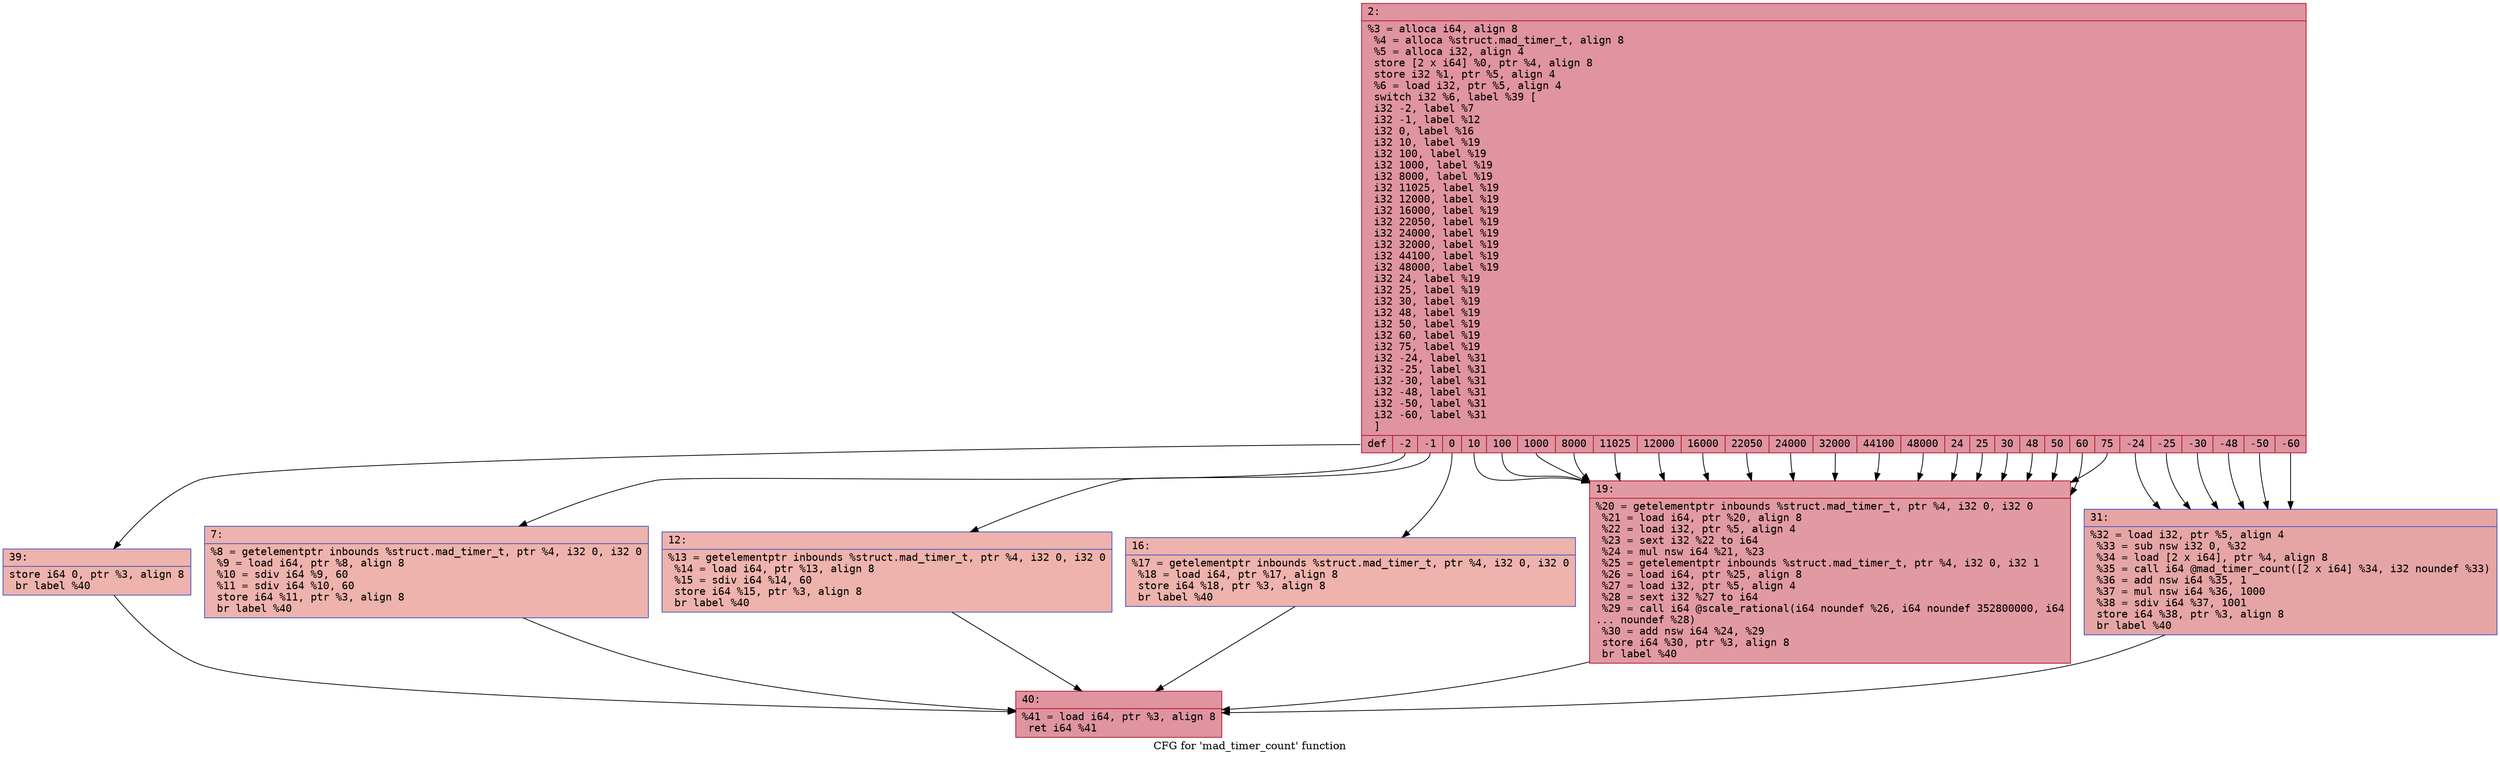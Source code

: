 digraph "CFG for 'mad_timer_count' function" {
	label="CFG for 'mad_timer_count' function";

	Node0x6000004bf020 [shape=record,color="#b70d28ff", style=filled, fillcolor="#b70d2870" fontname="Courier",label="{2:\l|  %3 = alloca i64, align 8\l  %4 = alloca %struct.mad_timer_t, align 8\l  %5 = alloca i32, align 4\l  store [2 x i64] %0, ptr %4, align 8\l  store i32 %1, ptr %5, align 4\l  %6 = load i32, ptr %5, align 4\l  switch i32 %6, label %39 [\l    i32 -2, label %7\l    i32 -1, label %12\l    i32 0, label %16\l    i32 10, label %19\l    i32 100, label %19\l    i32 1000, label %19\l    i32 8000, label %19\l    i32 11025, label %19\l    i32 12000, label %19\l    i32 16000, label %19\l    i32 22050, label %19\l    i32 24000, label %19\l    i32 32000, label %19\l    i32 44100, label %19\l    i32 48000, label %19\l    i32 24, label %19\l    i32 25, label %19\l    i32 30, label %19\l    i32 48, label %19\l    i32 50, label %19\l    i32 60, label %19\l    i32 75, label %19\l    i32 -24, label %31\l    i32 -25, label %31\l    i32 -30, label %31\l    i32 -48, label %31\l    i32 -50, label %31\l    i32 -60, label %31\l  ]\l|{<s0>def|<s1>-2|<s2>-1|<s3>0|<s4>10|<s5>100|<s6>1000|<s7>8000|<s8>11025|<s9>12000|<s10>16000|<s11>22050|<s12>24000|<s13>32000|<s14>44100|<s15>48000|<s16>24|<s17>25|<s18>30|<s19>48|<s20>50|<s21>60|<s22>75|<s23>-24|<s24>-25|<s25>-30|<s26>-48|<s27>-50|<s28>-60}}"];
	Node0x6000004bf020:s0 -> Node0x6000004bf200[tooltip="2 -> 39\nProbability 3.45%" ];
	Node0x6000004bf020:s1 -> Node0x6000004bf070[tooltip="2 -> 7\nProbability 3.45%" ];
	Node0x6000004bf020:s2 -> Node0x6000004bf0c0[tooltip="2 -> 12\nProbability 3.45%" ];
	Node0x6000004bf020:s3 -> Node0x6000004bf110[tooltip="2 -> 16\nProbability 3.45%" ];
	Node0x6000004bf020:s4 -> Node0x6000004bf160[tooltip="2 -> 19\nProbability 65.52%" ];
	Node0x6000004bf020:s5 -> Node0x6000004bf160[tooltip="2 -> 19\nProbability 65.52%" ];
	Node0x6000004bf020:s6 -> Node0x6000004bf160[tooltip="2 -> 19\nProbability 65.52%" ];
	Node0x6000004bf020:s7 -> Node0x6000004bf160[tooltip="2 -> 19\nProbability 65.52%" ];
	Node0x6000004bf020:s8 -> Node0x6000004bf160[tooltip="2 -> 19\nProbability 65.52%" ];
	Node0x6000004bf020:s9 -> Node0x6000004bf160[tooltip="2 -> 19\nProbability 65.52%" ];
	Node0x6000004bf020:s10 -> Node0x6000004bf160[tooltip="2 -> 19\nProbability 65.52%" ];
	Node0x6000004bf020:s11 -> Node0x6000004bf160[tooltip="2 -> 19\nProbability 65.52%" ];
	Node0x6000004bf020:s12 -> Node0x6000004bf160[tooltip="2 -> 19\nProbability 65.52%" ];
	Node0x6000004bf020:s13 -> Node0x6000004bf160[tooltip="2 -> 19\nProbability 65.52%" ];
	Node0x6000004bf020:s14 -> Node0x6000004bf160[tooltip="2 -> 19\nProbability 65.52%" ];
	Node0x6000004bf020:s15 -> Node0x6000004bf160[tooltip="2 -> 19\nProbability 65.52%" ];
	Node0x6000004bf020:s16 -> Node0x6000004bf160[tooltip="2 -> 19\nProbability 65.52%" ];
	Node0x6000004bf020:s17 -> Node0x6000004bf160[tooltip="2 -> 19\nProbability 65.52%" ];
	Node0x6000004bf020:s18 -> Node0x6000004bf160[tooltip="2 -> 19\nProbability 65.52%" ];
	Node0x6000004bf020:s19 -> Node0x6000004bf160[tooltip="2 -> 19\nProbability 65.52%" ];
	Node0x6000004bf020:s20 -> Node0x6000004bf160[tooltip="2 -> 19\nProbability 65.52%" ];
	Node0x6000004bf020:s21 -> Node0x6000004bf160[tooltip="2 -> 19\nProbability 65.52%" ];
	Node0x6000004bf020:s22 -> Node0x6000004bf160[tooltip="2 -> 19\nProbability 65.52%" ];
	Node0x6000004bf020:s23 -> Node0x6000004bf1b0[tooltip="2 -> 31\nProbability 20.69%" ];
	Node0x6000004bf020:s24 -> Node0x6000004bf1b0[tooltip="2 -> 31\nProbability 20.69%" ];
	Node0x6000004bf020:s25 -> Node0x6000004bf1b0[tooltip="2 -> 31\nProbability 20.69%" ];
	Node0x6000004bf020:s26 -> Node0x6000004bf1b0[tooltip="2 -> 31\nProbability 20.69%" ];
	Node0x6000004bf020:s27 -> Node0x6000004bf1b0[tooltip="2 -> 31\nProbability 20.69%" ];
	Node0x6000004bf020:s28 -> Node0x6000004bf1b0[tooltip="2 -> 31\nProbability 20.69%" ];
	Node0x6000004bf070 [shape=record,color="#3d50c3ff", style=filled, fillcolor="#d6524470" fontname="Courier",label="{7:\l|  %8 = getelementptr inbounds %struct.mad_timer_t, ptr %4, i32 0, i32 0\l  %9 = load i64, ptr %8, align 8\l  %10 = sdiv i64 %9, 60\l  %11 = sdiv i64 %10, 60\l  store i64 %11, ptr %3, align 8\l  br label %40\l}"];
	Node0x6000004bf070 -> Node0x6000004bf250[tooltip="7 -> 40\nProbability 100.00%" ];
	Node0x6000004bf0c0 [shape=record,color="#3d50c3ff", style=filled, fillcolor="#d6524470" fontname="Courier",label="{12:\l|  %13 = getelementptr inbounds %struct.mad_timer_t, ptr %4, i32 0, i32 0\l  %14 = load i64, ptr %13, align 8\l  %15 = sdiv i64 %14, 60\l  store i64 %15, ptr %3, align 8\l  br label %40\l}"];
	Node0x6000004bf0c0 -> Node0x6000004bf250[tooltip="12 -> 40\nProbability 100.00%" ];
	Node0x6000004bf110 [shape=record,color="#3d50c3ff", style=filled, fillcolor="#d6524470" fontname="Courier",label="{16:\l|  %17 = getelementptr inbounds %struct.mad_timer_t, ptr %4, i32 0, i32 0\l  %18 = load i64, ptr %17, align 8\l  store i64 %18, ptr %3, align 8\l  br label %40\l}"];
	Node0x6000004bf110 -> Node0x6000004bf250[tooltip="16 -> 40\nProbability 100.00%" ];
	Node0x6000004bf160 [shape=record,color="#b70d28ff", style=filled, fillcolor="#bb1b2c70" fontname="Courier",label="{19:\l|  %20 = getelementptr inbounds %struct.mad_timer_t, ptr %4, i32 0, i32 0\l  %21 = load i64, ptr %20, align 8\l  %22 = load i32, ptr %5, align 4\l  %23 = sext i32 %22 to i64\l  %24 = mul nsw i64 %21, %23\l  %25 = getelementptr inbounds %struct.mad_timer_t, ptr %4, i32 0, i32 1\l  %26 = load i64, ptr %25, align 8\l  %27 = load i32, ptr %5, align 4\l  %28 = sext i32 %27 to i64\l  %29 = call i64 @scale_rational(i64 noundef %26, i64 noundef 352800000, i64\l... noundef %28)\l  %30 = add nsw i64 %24, %29\l  store i64 %30, ptr %3, align 8\l  br label %40\l}"];
	Node0x6000004bf160 -> Node0x6000004bf250[tooltip="19 -> 40\nProbability 100.00%" ];
	Node0x6000004bf1b0 [shape=record,color="#3d50c3ff", style=filled, fillcolor="#c5333470" fontname="Courier",label="{31:\l|  %32 = load i32, ptr %5, align 4\l  %33 = sub nsw i32 0, %32\l  %34 = load [2 x i64], ptr %4, align 8\l  %35 = call i64 @mad_timer_count([2 x i64] %34, i32 noundef %33)\l  %36 = add nsw i64 %35, 1\l  %37 = mul nsw i64 %36, 1000\l  %38 = sdiv i64 %37, 1001\l  store i64 %38, ptr %3, align 8\l  br label %40\l}"];
	Node0x6000004bf1b0 -> Node0x6000004bf250[tooltip="31 -> 40\nProbability 100.00%" ];
	Node0x6000004bf200 [shape=record,color="#3d50c3ff", style=filled, fillcolor="#d6524470" fontname="Courier",label="{39:\l|  store i64 0, ptr %3, align 8\l  br label %40\l}"];
	Node0x6000004bf200 -> Node0x6000004bf250[tooltip="39 -> 40\nProbability 100.00%" ];
	Node0x6000004bf250 [shape=record,color="#b70d28ff", style=filled, fillcolor="#b70d2870" fontname="Courier",label="{40:\l|  %41 = load i64, ptr %3, align 8\l  ret i64 %41\l}"];
}
